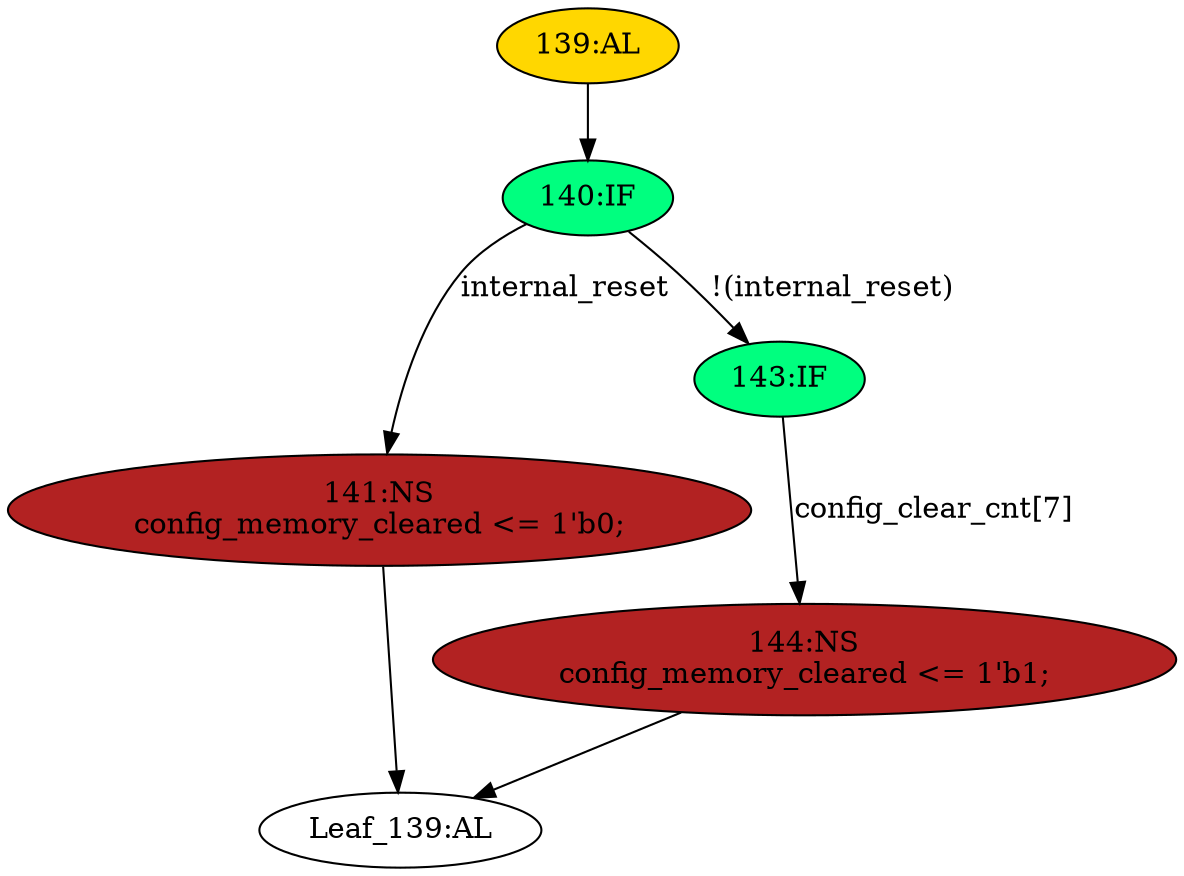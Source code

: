 strict digraph "" {
	node [label="\N"];
	"140:IF"	 [ast="<pyverilog.vparser.ast.IfStatement object at 0x7f1e4d7e2510>",
		fillcolor=springgreen,
		label="140:IF",
		statements="[]",
		style=filled,
		typ=IfStatement];
	"141:NS"	 [ast="<pyverilog.vparser.ast.NonblockingSubstitution object at 0x7f1e4d7e29d0>",
		fillcolor=firebrick,
		label="141:NS
config_memory_cleared <= 1'b0;",
		statements="[<pyverilog.vparser.ast.NonblockingSubstitution object at 0x7f1e4d7e29d0>]",
		style=filled,
		typ=NonblockingSubstitution];
	"140:IF" -> "141:NS"	 [cond="['internal_reset']",
		label=internal_reset,
		lineno=140];
	"143:IF"	 [ast="<pyverilog.vparser.ast.IfStatement object at 0x7f1e4d7e24d0>",
		fillcolor=springgreen,
		label="143:IF",
		statements="[]",
		style=filled,
		typ=IfStatement];
	"140:IF" -> "143:IF"	 [cond="['internal_reset']",
		label="!(internal_reset)",
		lineno=140];
	"Leaf_139:AL"	 [def_var="['config_memory_cleared']",
		label="Leaf_139:AL"];
	"141:NS" -> "Leaf_139:AL"	 [cond="[]",
		lineno=None];
	"144:NS"	 [ast="<pyverilog.vparser.ast.NonblockingSubstitution object at 0x7f1e4d7e2710>",
		fillcolor=firebrick,
		label="144:NS
config_memory_cleared <= 1'b1;",
		statements="[<pyverilog.vparser.ast.NonblockingSubstitution object at 0x7f1e4d7e2710>]",
		style=filled,
		typ=NonblockingSubstitution];
	"143:IF" -> "144:NS"	 [cond="['config_clear_cnt']",
		label="config_clear_cnt[7]",
		lineno=143];
	"144:NS" -> "Leaf_139:AL"	 [cond="[]",
		lineno=None];
	"139:AL"	 [ast="<pyverilog.vparser.ast.Always object at 0x7f1e4d7e2c10>",
		clk_sens=True,
		fillcolor=gold,
		label="139:AL",
		sens="['sys_clk100']",
		statements="[]",
		style=filled,
		typ=Always,
		use_var="['internal_reset', 'config_clear_cnt']"];
	"139:AL" -> "140:IF"	 [cond="[]",
		lineno=None];
}
